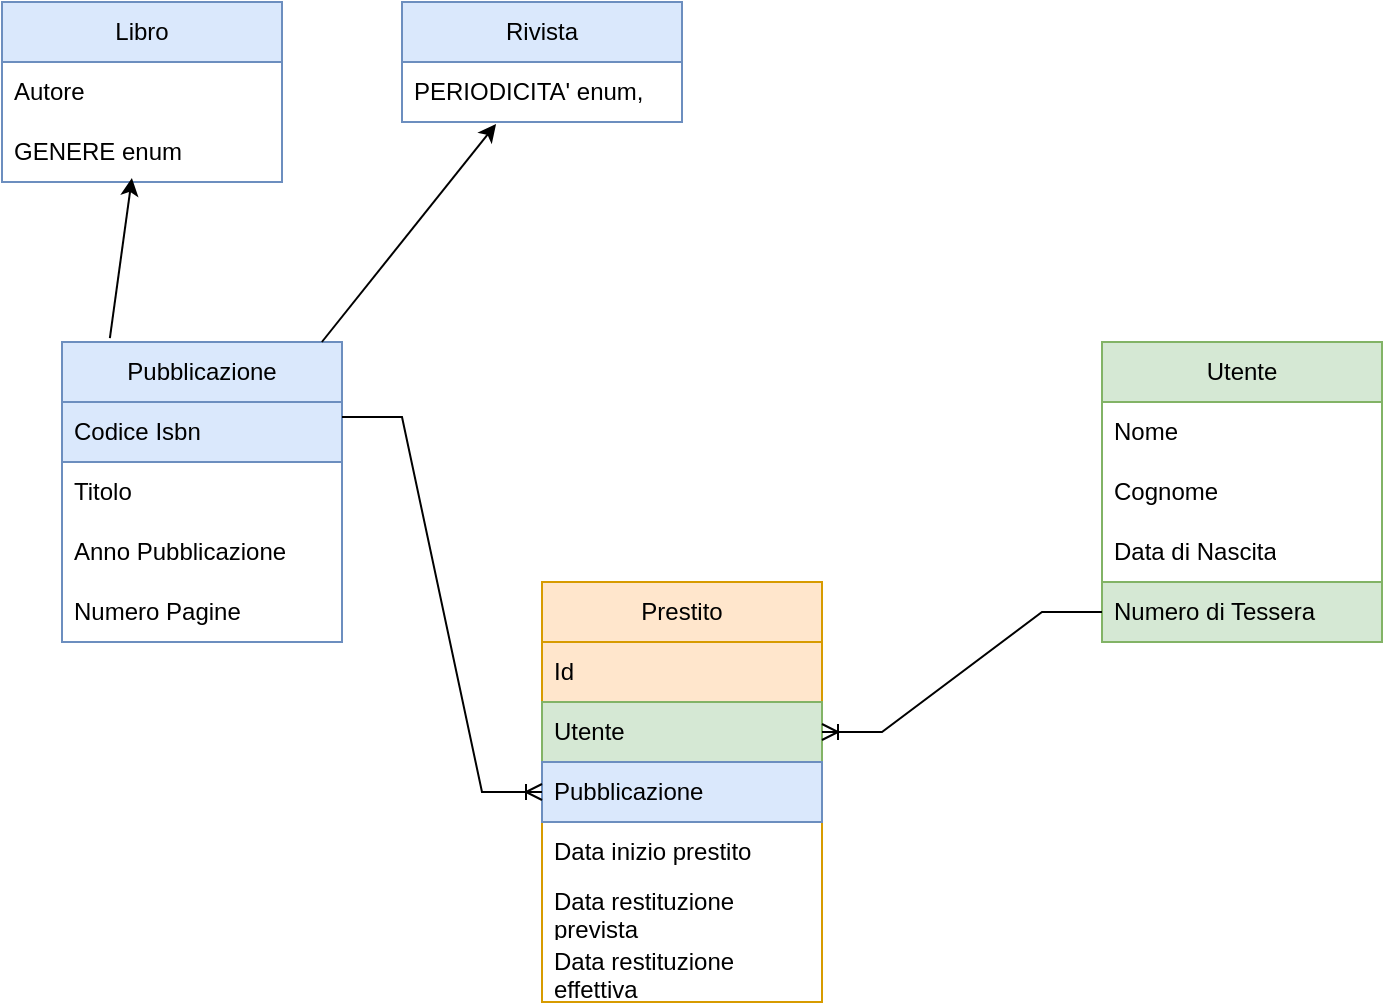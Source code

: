 <mxfile version="21.6.2" type="device">
  <diagram name="Pagina-1" id="UdwKCnp5sHCF5gTIrmRK">
    <mxGraphModel dx="1434" dy="778" grid="1" gridSize="10" guides="1" tooltips="1" connect="1" arrows="1" fold="1" page="1" pageScale="1" pageWidth="827" pageHeight="1169" math="0" shadow="0">
      <root>
        <mxCell id="0" />
        <mxCell id="1" parent="0" />
        <mxCell id="rLA5WGGct8XekMnUvbQ2-1" value="Pubblicazione" style="swimlane;fontStyle=0;childLayout=stackLayout;horizontal=1;startSize=30;horizontalStack=0;resizeParent=1;resizeParentMax=0;resizeLast=0;collapsible=1;marginBottom=0;whiteSpace=wrap;html=1;fillColor=#dae8fc;strokeColor=#6c8ebf;" vertex="1" parent="1">
          <mxGeometry x="80" y="200" width="140" height="150" as="geometry" />
        </mxCell>
        <mxCell id="rLA5WGGct8XekMnUvbQ2-2" value="Codice Isbn" style="text;strokeColor=#6c8ebf;fillColor=#dae8fc;align=left;verticalAlign=middle;spacingLeft=4;spacingRight=4;overflow=hidden;points=[[0,0.5],[1,0.5]];portConstraint=eastwest;rotatable=0;whiteSpace=wrap;html=1;" vertex="1" parent="rLA5WGGct8XekMnUvbQ2-1">
          <mxGeometry y="30" width="140" height="30" as="geometry" />
        </mxCell>
        <mxCell id="rLA5WGGct8XekMnUvbQ2-3" value="Titolo" style="text;strokeColor=none;fillColor=none;align=left;verticalAlign=middle;spacingLeft=4;spacingRight=4;overflow=hidden;points=[[0,0.5],[1,0.5]];portConstraint=eastwest;rotatable=0;whiteSpace=wrap;html=1;" vertex="1" parent="rLA5WGGct8XekMnUvbQ2-1">
          <mxGeometry y="60" width="140" height="30" as="geometry" />
        </mxCell>
        <mxCell id="rLA5WGGct8XekMnUvbQ2-4" value="Anno Pubblicazione" style="text;strokeColor=none;fillColor=none;align=left;verticalAlign=middle;spacingLeft=4;spacingRight=4;overflow=hidden;points=[[0,0.5],[1,0.5]];portConstraint=eastwest;rotatable=0;whiteSpace=wrap;html=1;" vertex="1" parent="rLA5WGGct8XekMnUvbQ2-1">
          <mxGeometry y="90" width="140" height="30" as="geometry" />
        </mxCell>
        <mxCell id="rLA5WGGct8XekMnUvbQ2-5" value="Numero Pagine" style="text;strokeColor=none;fillColor=none;align=left;verticalAlign=middle;spacingLeft=4;spacingRight=4;overflow=hidden;points=[[0,0.5],[1,0.5]];portConstraint=eastwest;rotatable=0;whiteSpace=wrap;html=1;" vertex="1" parent="rLA5WGGct8XekMnUvbQ2-1">
          <mxGeometry y="120" width="140" height="30" as="geometry" />
        </mxCell>
        <mxCell id="rLA5WGGct8XekMnUvbQ2-6" value="Libro" style="swimlane;fontStyle=0;childLayout=stackLayout;horizontal=1;startSize=30;horizontalStack=0;resizeParent=1;resizeParentMax=0;resizeLast=0;collapsible=1;marginBottom=0;whiteSpace=wrap;html=1;fillColor=#dae8fc;strokeColor=#6c8ebf;" vertex="1" parent="1">
          <mxGeometry x="50" y="30" width="140" height="90" as="geometry" />
        </mxCell>
        <mxCell id="rLA5WGGct8XekMnUvbQ2-7" value="Autore" style="text;strokeColor=none;fillColor=none;align=left;verticalAlign=middle;spacingLeft=4;spacingRight=4;overflow=hidden;points=[[0,0.5],[1,0.5]];portConstraint=eastwest;rotatable=0;whiteSpace=wrap;html=1;" vertex="1" parent="rLA5WGGct8XekMnUvbQ2-6">
          <mxGeometry y="30" width="140" height="30" as="geometry" />
        </mxCell>
        <mxCell id="rLA5WGGct8XekMnUvbQ2-8" value="GENERE enum" style="text;strokeColor=none;fillColor=none;align=left;verticalAlign=middle;spacingLeft=4;spacingRight=4;overflow=hidden;points=[[0,0.5],[1,0.5]];portConstraint=eastwest;rotatable=0;whiteSpace=wrap;html=1;" vertex="1" parent="rLA5WGGct8XekMnUvbQ2-6">
          <mxGeometry y="60" width="140" height="30" as="geometry" />
        </mxCell>
        <mxCell id="rLA5WGGct8XekMnUvbQ2-10" value="Rivista" style="swimlane;fontStyle=0;childLayout=stackLayout;horizontal=1;startSize=30;horizontalStack=0;resizeParent=1;resizeParentMax=0;resizeLast=0;collapsible=1;marginBottom=0;whiteSpace=wrap;html=1;fillColor=#dae8fc;strokeColor=#6c8ebf;" vertex="1" parent="1">
          <mxGeometry x="250" y="30" width="140" height="60" as="geometry" />
        </mxCell>
        <mxCell id="rLA5WGGct8XekMnUvbQ2-11" value="PERIODICITA&#39; enum," style="text;strokeColor=none;fillColor=none;align=left;verticalAlign=middle;spacingLeft=4;spacingRight=4;overflow=hidden;points=[[0,0.5],[1,0.5]];portConstraint=eastwest;rotatable=0;whiteSpace=wrap;html=1;" vertex="1" parent="rLA5WGGct8XekMnUvbQ2-10">
          <mxGeometry y="30" width="140" height="30" as="geometry" />
        </mxCell>
        <mxCell id="rLA5WGGct8XekMnUvbQ2-14" value="" style="endArrow=classic;html=1;rounded=0;exitX=0.171;exitY=-0.013;exitDx=0;exitDy=0;exitPerimeter=0;entryX=0.464;entryY=0.933;entryDx=0;entryDy=0;entryPerimeter=0;" edge="1" parent="1" source="rLA5WGGct8XekMnUvbQ2-1" target="rLA5WGGct8XekMnUvbQ2-8">
          <mxGeometry width="50" height="50" relative="1" as="geometry">
            <mxPoint x="390" y="430" as="sourcePoint" />
            <mxPoint x="440" y="380" as="targetPoint" />
          </mxGeometry>
        </mxCell>
        <mxCell id="rLA5WGGct8XekMnUvbQ2-15" value="" style="endArrow=classic;html=1;rounded=0;entryX=0.336;entryY=1.033;entryDx=0;entryDy=0;entryPerimeter=0;" edge="1" parent="1" source="rLA5WGGct8XekMnUvbQ2-1" target="rLA5WGGct8XekMnUvbQ2-11">
          <mxGeometry width="50" height="50" relative="1" as="geometry">
            <mxPoint x="390" y="430" as="sourcePoint" />
            <mxPoint x="440" y="380" as="targetPoint" />
          </mxGeometry>
        </mxCell>
        <mxCell id="rLA5WGGct8XekMnUvbQ2-20" value="Utente" style="swimlane;fontStyle=0;childLayout=stackLayout;horizontal=1;startSize=30;horizontalStack=0;resizeParent=1;resizeParentMax=0;resizeLast=0;collapsible=1;marginBottom=0;whiteSpace=wrap;html=1;fillColor=#d5e8d4;strokeColor=#82b366;" vertex="1" parent="1">
          <mxGeometry x="600" y="200" width="140" height="150" as="geometry" />
        </mxCell>
        <mxCell id="rLA5WGGct8XekMnUvbQ2-21" value="Nome" style="text;strokeColor=none;fillColor=none;align=left;verticalAlign=middle;spacingLeft=4;spacingRight=4;overflow=hidden;points=[[0,0.5],[1,0.5]];portConstraint=eastwest;rotatable=0;whiteSpace=wrap;html=1;" vertex="1" parent="rLA5WGGct8XekMnUvbQ2-20">
          <mxGeometry y="30" width="140" height="30" as="geometry" />
        </mxCell>
        <mxCell id="rLA5WGGct8XekMnUvbQ2-22" value="Cognome" style="text;strokeColor=none;fillColor=none;align=left;verticalAlign=middle;spacingLeft=4;spacingRight=4;overflow=hidden;points=[[0,0.5],[1,0.5]];portConstraint=eastwest;rotatable=0;whiteSpace=wrap;html=1;" vertex="1" parent="rLA5WGGct8XekMnUvbQ2-20">
          <mxGeometry y="60" width="140" height="30" as="geometry" />
        </mxCell>
        <mxCell id="rLA5WGGct8XekMnUvbQ2-23" value="Data di Nascita" style="text;strokeColor=none;fillColor=none;align=left;verticalAlign=middle;spacingLeft=4;spacingRight=4;overflow=hidden;points=[[0,0.5],[1,0.5]];portConstraint=eastwest;rotatable=0;whiteSpace=wrap;html=1;" vertex="1" parent="rLA5WGGct8XekMnUvbQ2-20">
          <mxGeometry y="90" width="140" height="30" as="geometry" />
        </mxCell>
        <mxCell id="rLA5WGGct8XekMnUvbQ2-24" value="Numero di Tessera" style="text;strokeColor=#82b366;fillColor=#d5e8d4;align=left;verticalAlign=middle;spacingLeft=4;spacingRight=4;overflow=hidden;points=[[0,0.5],[1,0.5]];portConstraint=eastwest;rotatable=0;whiteSpace=wrap;html=1;" vertex="1" parent="rLA5WGGct8XekMnUvbQ2-20">
          <mxGeometry y="120" width="140" height="30" as="geometry" />
        </mxCell>
        <mxCell id="rLA5WGGct8XekMnUvbQ2-25" value="Prestito" style="swimlane;fontStyle=0;childLayout=stackLayout;horizontal=1;startSize=30;horizontalStack=0;resizeParent=1;resizeParentMax=0;resizeLast=0;collapsible=1;marginBottom=0;whiteSpace=wrap;html=1;fillColor=#ffe6cc;strokeColor=#d79b00;" vertex="1" parent="1">
          <mxGeometry x="320" y="320" width="140" height="210" as="geometry" />
        </mxCell>
        <mxCell id="rLA5WGGct8XekMnUvbQ2-26" value="Id" style="text;strokeColor=#d79b00;fillColor=#ffe6cc;align=left;verticalAlign=middle;spacingLeft=4;spacingRight=4;overflow=hidden;points=[[0,0.5],[1,0.5]];portConstraint=eastwest;rotatable=0;whiteSpace=wrap;html=1;" vertex="1" parent="rLA5WGGct8XekMnUvbQ2-25">
          <mxGeometry y="30" width="140" height="30" as="geometry" />
        </mxCell>
        <mxCell id="rLA5WGGct8XekMnUvbQ2-33" value="Utente" style="text;strokeColor=#82b366;fillColor=#d5e8d4;align=left;verticalAlign=middle;spacingLeft=4;spacingRight=4;overflow=hidden;points=[[0,0.5],[1,0.5]];portConstraint=eastwest;rotatable=0;whiteSpace=wrap;html=1;" vertex="1" parent="rLA5WGGct8XekMnUvbQ2-25">
          <mxGeometry y="60" width="140" height="30" as="geometry" />
        </mxCell>
        <mxCell id="rLA5WGGct8XekMnUvbQ2-27" value="Pubblicazione" style="text;strokeColor=#6c8ebf;fillColor=#dae8fc;align=left;verticalAlign=middle;spacingLeft=4;spacingRight=4;overflow=hidden;points=[[0,0.5],[1,0.5]];portConstraint=eastwest;rotatable=0;whiteSpace=wrap;html=1;" vertex="1" parent="rLA5WGGct8XekMnUvbQ2-25">
          <mxGeometry y="90" width="140" height="30" as="geometry" />
        </mxCell>
        <mxCell id="rLA5WGGct8XekMnUvbQ2-28" value="Data inizio prestito" style="text;strokeColor=none;fillColor=none;align=left;verticalAlign=middle;spacingLeft=4;spacingRight=4;overflow=hidden;points=[[0,0.5],[1,0.5]];portConstraint=eastwest;rotatable=0;whiteSpace=wrap;html=1;" vertex="1" parent="rLA5WGGct8XekMnUvbQ2-25">
          <mxGeometry y="120" width="140" height="30" as="geometry" />
        </mxCell>
        <mxCell id="rLA5WGGct8XekMnUvbQ2-29" value="Data restituzione prevista" style="text;strokeColor=none;fillColor=none;align=left;verticalAlign=middle;spacingLeft=4;spacingRight=4;overflow=hidden;points=[[0,0.5],[1,0.5]];portConstraint=eastwest;rotatable=0;whiteSpace=wrap;html=1;" vertex="1" parent="rLA5WGGct8XekMnUvbQ2-25">
          <mxGeometry y="150" width="140" height="30" as="geometry" />
        </mxCell>
        <mxCell id="rLA5WGGct8XekMnUvbQ2-30" value="Data restituzione effettiva" style="text;strokeColor=none;fillColor=none;align=left;verticalAlign=middle;spacingLeft=4;spacingRight=4;overflow=hidden;points=[[0,0.5],[1,0.5]];portConstraint=eastwest;rotatable=0;whiteSpace=wrap;html=1;" vertex="1" parent="rLA5WGGct8XekMnUvbQ2-25">
          <mxGeometry y="180" width="140" height="30" as="geometry" />
        </mxCell>
        <mxCell id="rLA5WGGct8XekMnUvbQ2-31" value="" style="edgeStyle=entityRelationEdgeStyle;fontSize=12;html=1;endArrow=ERoneToMany;rounded=0;exitX=0;exitY=0.5;exitDx=0;exitDy=0;entryX=1;entryY=0.5;entryDx=0;entryDy=0;" edge="1" parent="1" source="rLA5WGGct8XekMnUvbQ2-24" target="rLA5WGGct8XekMnUvbQ2-33">
          <mxGeometry width="100" height="100" relative="1" as="geometry">
            <mxPoint x="480" y="480" as="sourcePoint" />
            <mxPoint x="460" y="350" as="targetPoint" />
          </mxGeometry>
        </mxCell>
        <mxCell id="rLA5WGGct8XekMnUvbQ2-32" value="" style="edgeStyle=entityRelationEdgeStyle;fontSize=12;html=1;endArrow=ERoneToMany;rounded=0;entryX=0;entryY=0.5;entryDx=0;entryDy=0;exitX=1;exitY=0.25;exitDx=0;exitDy=0;" edge="1" parent="1" source="rLA5WGGct8XekMnUvbQ2-1" target="rLA5WGGct8XekMnUvbQ2-27">
          <mxGeometry width="100" height="100" relative="1" as="geometry">
            <mxPoint x="220" y="250" as="sourcePoint" />
            <mxPoint x="460" y="350" as="targetPoint" />
          </mxGeometry>
        </mxCell>
      </root>
    </mxGraphModel>
  </diagram>
</mxfile>
